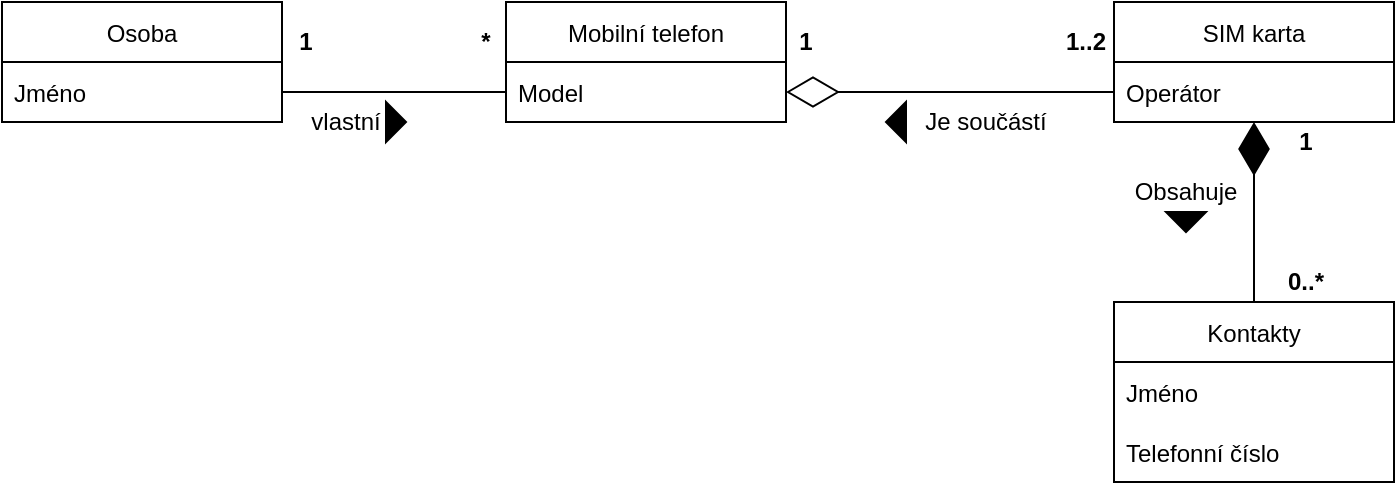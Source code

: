 <mxfile version="15.3.1" type="github">
  <diagram id="8VCpOUTB0e_5-ZsbX45n" name="Page-1">
    <mxGraphModel dx="1422" dy="762" grid="1" gridSize="10" guides="1" tooltips="1" connect="1" arrows="1" fold="1" page="1" pageScale="1" pageWidth="827" pageHeight="1169" math="0" shadow="0">
      <root>
        <mxCell id="0" />
        <mxCell id="1" parent="0" />
        <mxCell id="g-SXMNdCQZ9AGu3iBqTE-1" value="Osoba" style="swimlane;fontStyle=0;childLayout=stackLayout;horizontal=1;startSize=30;horizontalStack=0;resizeParent=1;resizeParentMax=0;resizeLast=0;collapsible=1;marginBottom=0;" parent="1" vertex="1">
          <mxGeometry x="50" y="220" width="140" height="60" as="geometry" />
        </mxCell>
        <mxCell id="g-SXMNdCQZ9AGu3iBqTE-2" value="Jméno" style="text;strokeColor=none;fillColor=none;align=left;verticalAlign=middle;spacingLeft=4;spacingRight=4;overflow=hidden;points=[[0,0.5],[1,0.5]];portConstraint=eastwest;rotatable=0;" parent="g-SXMNdCQZ9AGu3iBqTE-1" vertex="1">
          <mxGeometry y="30" width="140" height="30" as="geometry" />
        </mxCell>
        <mxCell id="g-SXMNdCQZ9AGu3iBqTE-5" value="Mobilní telefon" style="swimlane;fontStyle=0;childLayout=stackLayout;horizontal=1;startSize=30;horizontalStack=0;resizeParent=1;resizeParentMax=0;resizeLast=0;collapsible=1;marginBottom=0;" parent="1" vertex="1">
          <mxGeometry x="302" y="220" width="140" height="60" as="geometry" />
        </mxCell>
        <mxCell id="g-SXMNdCQZ9AGu3iBqTE-6" value="Model" style="text;strokeColor=none;fillColor=none;align=left;verticalAlign=middle;spacingLeft=4;spacingRight=4;overflow=hidden;points=[[0,0.5],[1,0.5]];portConstraint=eastwest;rotatable=0;" parent="g-SXMNdCQZ9AGu3iBqTE-5" vertex="1">
          <mxGeometry y="30" width="140" height="30" as="geometry" />
        </mxCell>
        <mxCell id="g-SXMNdCQZ9AGu3iBqTE-9" value="SIM karta" style="swimlane;fontStyle=0;childLayout=stackLayout;horizontal=1;startSize=30;horizontalStack=0;resizeParent=1;resizeParentMax=0;resizeLast=0;collapsible=1;marginBottom=0;" parent="1" vertex="1">
          <mxGeometry x="606" y="220" width="140" height="60" as="geometry" />
        </mxCell>
        <mxCell id="g-SXMNdCQZ9AGu3iBqTE-10" value="Operátor" style="text;strokeColor=none;fillColor=none;align=left;verticalAlign=middle;spacingLeft=4;spacingRight=4;overflow=hidden;points=[[0,0.5],[1,0.5]];portConstraint=eastwest;rotatable=0;" parent="g-SXMNdCQZ9AGu3iBqTE-9" vertex="1">
          <mxGeometry y="30" width="140" height="30" as="geometry" />
        </mxCell>
        <mxCell id="g-SXMNdCQZ9AGu3iBqTE-13" value="Kontakty" style="swimlane;fontStyle=0;childLayout=stackLayout;horizontal=1;startSize=30;horizontalStack=0;resizeParent=1;resizeParentMax=0;resizeLast=0;collapsible=1;marginBottom=0;" parent="1" vertex="1">
          <mxGeometry x="606" y="370" width="140" height="90" as="geometry" />
        </mxCell>
        <mxCell id="g-SXMNdCQZ9AGu3iBqTE-14" value="Jméno" style="text;strokeColor=none;fillColor=none;align=left;verticalAlign=middle;spacingLeft=4;spacingRight=4;overflow=hidden;points=[[0,0.5],[1,0.5]];portConstraint=eastwest;rotatable=0;" parent="g-SXMNdCQZ9AGu3iBqTE-13" vertex="1">
          <mxGeometry y="30" width="140" height="30" as="geometry" />
        </mxCell>
        <mxCell id="g-SXMNdCQZ9AGu3iBqTE-15" value="Telefonní číslo" style="text;strokeColor=none;fillColor=none;align=left;verticalAlign=middle;spacingLeft=4;spacingRight=4;overflow=hidden;points=[[0,0.5],[1,0.5]];portConstraint=eastwest;rotatable=0;" parent="g-SXMNdCQZ9AGu3iBqTE-13" vertex="1">
          <mxGeometry y="60" width="140" height="30" as="geometry" />
        </mxCell>
        <mxCell id="g-SXMNdCQZ9AGu3iBqTE-17" value="" style="endArrow=none;html=1;entryX=0;entryY=0.5;entryDx=0;entryDy=0;exitX=1;exitY=0.5;exitDx=0;exitDy=0;" parent="1" source="g-SXMNdCQZ9AGu3iBqTE-2" target="g-SXMNdCQZ9AGu3iBqTE-6" edge="1">
          <mxGeometry width="50" height="50" relative="1" as="geometry">
            <mxPoint x="282" y="470" as="sourcePoint" />
            <mxPoint x="332" y="420" as="targetPoint" />
          </mxGeometry>
        </mxCell>
        <mxCell id="g-SXMNdCQZ9AGu3iBqTE-18" value="vlastní" style="text;html=1;strokeColor=none;fillColor=none;align=center;verticalAlign=middle;whiteSpace=wrap;rounded=0;" parent="1" vertex="1">
          <mxGeometry x="202" y="270" width="40" height="20" as="geometry" />
        </mxCell>
        <mxCell id="g-SXMNdCQZ9AGu3iBqTE-19" value="" style="triangle;whiteSpace=wrap;html=1;fillColor=#000000;" parent="1" vertex="1">
          <mxGeometry x="242" y="270" width="10" height="20" as="geometry" />
        </mxCell>
        <mxCell id="g-SXMNdCQZ9AGu3iBqTE-20" value="&lt;b&gt;*&lt;/b&gt;" style="text;html=1;strokeColor=none;fillColor=none;align=center;verticalAlign=middle;whiteSpace=wrap;rounded=0;" parent="1" vertex="1">
          <mxGeometry x="272" y="230" width="40" height="20" as="geometry" />
        </mxCell>
        <mxCell id="g-SXMNdCQZ9AGu3iBqTE-21" value="&lt;b&gt;1&lt;/b&gt;" style="text;html=1;strokeColor=none;fillColor=none;align=center;verticalAlign=middle;whiteSpace=wrap;rounded=0;" parent="1" vertex="1">
          <mxGeometry x="182" y="230" width="40" height="20" as="geometry" />
        </mxCell>
        <mxCell id="g-SXMNdCQZ9AGu3iBqTE-22" value="" style="endArrow=diamondThin;endFill=0;endSize=24;html=1;exitX=0;exitY=0.5;exitDx=0;exitDy=0;entryX=1;entryY=0.5;entryDx=0;entryDy=0;" parent="1" source="g-SXMNdCQZ9AGu3iBqTE-10" target="g-SXMNdCQZ9AGu3iBqTE-6" edge="1">
          <mxGeometry width="160" relative="1" as="geometry">
            <mxPoint x="282" y="390" as="sourcePoint" />
            <mxPoint x="442" y="390" as="targetPoint" />
          </mxGeometry>
        </mxCell>
        <mxCell id="g-SXMNdCQZ9AGu3iBqTE-23" value="&lt;b&gt;1&lt;/b&gt;" style="text;html=1;strokeColor=none;fillColor=none;align=center;verticalAlign=middle;whiteSpace=wrap;rounded=0;" parent="1" vertex="1">
          <mxGeometry x="432" y="230" width="40" height="20" as="geometry" />
        </mxCell>
        <mxCell id="g-SXMNdCQZ9AGu3iBqTE-24" value="&lt;b&gt;1..2&lt;/b&gt;" style="text;html=1;strokeColor=none;fillColor=none;align=center;verticalAlign=middle;whiteSpace=wrap;rounded=0;" parent="1" vertex="1">
          <mxGeometry x="572" y="230" width="40" height="20" as="geometry" />
        </mxCell>
        <mxCell id="g-SXMNdCQZ9AGu3iBqTE-26" value="" style="triangle;whiteSpace=wrap;html=1;fillColor=#000000;direction=west;" parent="1" vertex="1">
          <mxGeometry x="492" y="270" width="10" height="20" as="geometry" />
        </mxCell>
        <mxCell id="g-SXMNdCQZ9AGu3iBqTE-27" value="Je součástí" style="text;html=1;strokeColor=none;fillColor=none;align=center;verticalAlign=middle;whiteSpace=wrap;rounded=0;" parent="1" vertex="1">
          <mxGeometry x="492" y="270" width="100" height="20" as="geometry" />
        </mxCell>
        <mxCell id="g-SXMNdCQZ9AGu3iBqTE-29" value="" style="endArrow=diamondThin;endFill=1;endSize=24;html=1;entryX=0.5;entryY=1;entryDx=0;entryDy=0;entryPerimeter=0;exitX=0.5;exitY=0;exitDx=0;exitDy=0;" parent="1" source="g-SXMNdCQZ9AGu3iBqTE-13" target="g-SXMNdCQZ9AGu3iBqTE-10" edge="1">
          <mxGeometry width="160" relative="1" as="geometry">
            <mxPoint x="442" y="460" as="sourcePoint" />
            <mxPoint x="602" y="460" as="targetPoint" />
          </mxGeometry>
        </mxCell>
        <mxCell id="g-SXMNdCQZ9AGu3iBqTE-30" value="&lt;b&gt;0..*&lt;/b&gt;" style="text;html=1;strokeColor=none;fillColor=none;align=center;verticalAlign=middle;whiteSpace=wrap;rounded=0;" parent="1" vertex="1">
          <mxGeometry x="682" y="350" width="40" height="20" as="geometry" />
        </mxCell>
        <mxCell id="g-SXMNdCQZ9AGu3iBqTE-31" value="&lt;b&gt;1&lt;/b&gt;" style="text;html=1;strokeColor=none;fillColor=none;align=center;verticalAlign=middle;whiteSpace=wrap;rounded=0;" parent="1" vertex="1">
          <mxGeometry x="682" y="280" width="40" height="20" as="geometry" />
        </mxCell>
        <mxCell id="g-SXMNdCQZ9AGu3iBqTE-32" value="Obsahuje" style="text;html=1;strokeColor=none;fillColor=none;align=center;verticalAlign=middle;whiteSpace=wrap;rounded=0;" parent="1" vertex="1">
          <mxGeometry x="622" y="305" width="40" height="20" as="geometry" />
        </mxCell>
        <mxCell id="g-SXMNdCQZ9AGu3iBqTE-33" value="" style="triangle;whiteSpace=wrap;html=1;fillColor=#000000;direction=south;" parent="1" vertex="1">
          <mxGeometry x="632" y="325" width="20" height="10" as="geometry" />
        </mxCell>
      </root>
    </mxGraphModel>
  </diagram>
</mxfile>
